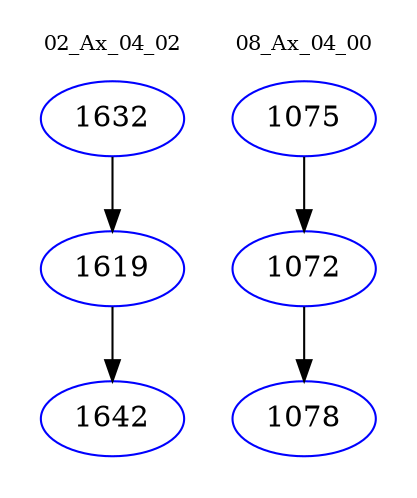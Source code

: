 digraph{
subgraph cluster_0 {
color = white
label = "02_Ax_04_02";
fontsize=10;
T0_1632 [label="1632", color="blue"]
T0_1632 -> T0_1619 [color="black"]
T0_1619 [label="1619", color="blue"]
T0_1619 -> T0_1642 [color="black"]
T0_1642 [label="1642", color="blue"]
}
subgraph cluster_1 {
color = white
label = "08_Ax_04_00";
fontsize=10;
T1_1075 [label="1075", color="blue"]
T1_1075 -> T1_1072 [color="black"]
T1_1072 [label="1072", color="blue"]
T1_1072 -> T1_1078 [color="black"]
T1_1078 [label="1078", color="blue"]
}
}
